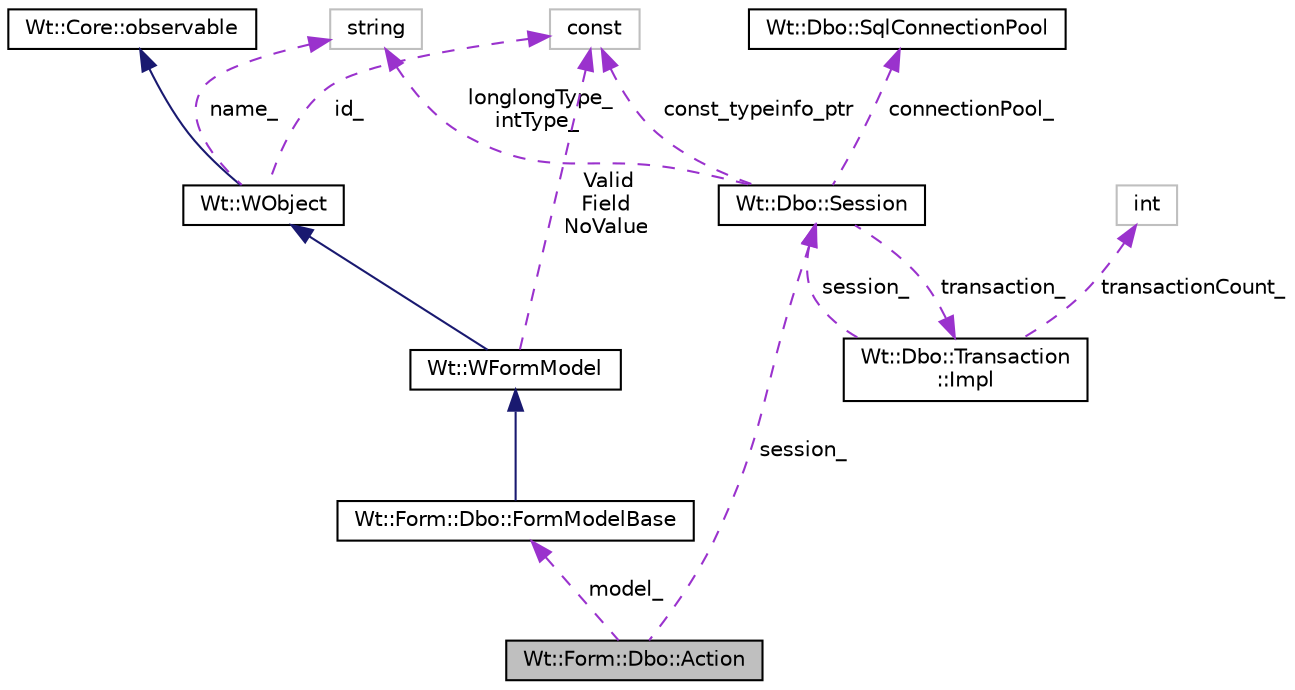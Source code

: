 digraph "Wt::Form::Dbo::Action"
{
 // LATEX_PDF_SIZE
  edge [fontname="Helvetica",fontsize="10",labelfontname="Helvetica",labelfontsize="10"];
  node [fontname="Helvetica",fontsize="10",shape=record];
  Node1 [label="Wt::Form::Dbo::Action",height=0.2,width=0.4,color="black", fillcolor="grey75", style="filled", fontcolor="black",tooltip=" "];
  Node2 -> Node1 [dir="back",color="darkorchid3",fontsize="10",style="dashed",label=" model_" ];
  Node2 [label="Wt::Form::Dbo::FormModelBase",height=0.2,width=0.4,color="black", fillcolor="white", style="filled",URL="$classWt_1_1Form_1_1Dbo_1_1FormModelBase.html",tooltip="A model class keeping information about database columns that are to be used in the model/view logic."];
  Node3 -> Node2 [dir="back",color="midnightblue",fontsize="10",style="solid"];
  Node3 [label="Wt::WFormModel",height=0.2,width=0.4,color="black", fillcolor="white", style="filled",URL="$classWt_1_1WFormModel.html",tooltip="A basic model class for forms."];
  Node4 -> Node3 [dir="back",color="midnightblue",fontsize="10",style="solid"];
  Node4 [label="Wt::WObject",height=0.2,width=0.4,color="black", fillcolor="white", style="filled",URL="$classWt_1_1WObject.html",tooltip="A base class for objects that participate in the signal/slot system."];
  Node5 -> Node4 [dir="back",color="midnightblue",fontsize="10",style="solid"];
  Node5 [label="Wt::Core::observable",height=0.2,width=0.4,color="black", fillcolor="white", style="filled",URL="$classWt_1_1Core_1_1observable.html",tooltip="A base class for objects whose life-time can be tracked."];
  Node6 -> Node4 [dir="back",color="darkorchid3",fontsize="10",style="dashed",label=" name_" ];
  Node6 [label="string",height=0.2,width=0.4,color="grey75", fillcolor="white", style="filled",tooltip=" "];
  Node7 -> Node4 [dir="back",color="darkorchid3",fontsize="10",style="dashed",label=" id_" ];
  Node7 [label="const",height=0.2,width=0.4,color="grey75", fillcolor="white", style="filled",tooltip=" "];
  Node7 -> Node3 [dir="back",color="darkorchid3",fontsize="10",style="dashed",label=" Valid\nField\nNoValue" ];
  Node8 -> Node1 [dir="back",color="darkorchid3",fontsize="10",style="dashed",label=" session_" ];
  Node8 [label="Wt::Dbo::Session",height=0.2,width=0.4,color="black", fillcolor="white", style="filled",URL="$classWt_1_1Dbo_1_1Session.html",tooltip="A database session."];
  Node9 -> Node8 [dir="back",color="darkorchid3",fontsize="10",style="dashed",label=" transaction_" ];
  Node9 [label="Wt::Dbo::Transaction\l::Impl",height=0.2,width=0.4,color="black", fillcolor="white", style="filled",URL="$structWt_1_1Dbo_1_1Transaction_1_1Impl.html",tooltip=" "];
  Node10 -> Node9 [dir="back",color="darkorchid3",fontsize="10",style="dashed",label=" transactionCount_" ];
  Node10 [label="int",height=0.2,width=0.4,color="grey75", fillcolor="white", style="filled",tooltip=" "];
  Node8 -> Node9 [dir="back",color="darkorchid3",fontsize="10",style="dashed",label=" session_" ];
  Node6 -> Node8 [dir="back",color="darkorchid3",fontsize="10",style="dashed",label=" longlongType_\nintType_" ];
  Node7 -> Node8 [dir="back",color="darkorchid3",fontsize="10",style="dashed",label=" const_typeinfo_ptr" ];
  Node11 -> Node8 [dir="back",color="darkorchid3",fontsize="10",style="dashed",label=" connectionPool_" ];
  Node11 [label="Wt::Dbo::SqlConnectionPool",height=0.2,width=0.4,color="black", fillcolor="white", style="filled",URL="$classWt_1_1Dbo_1_1SqlConnectionPool.html",tooltip="Abstract base class for a SQL connection pool."];
}
